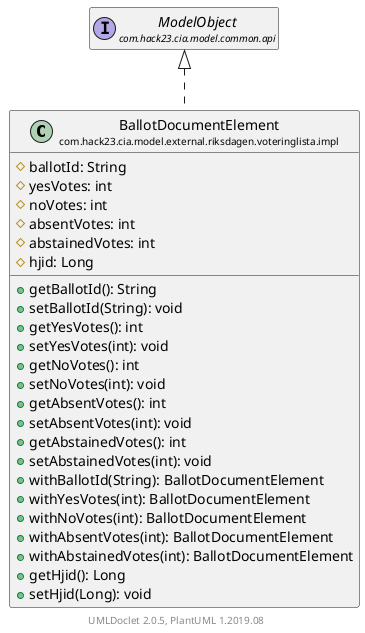 @startuml
    set namespaceSeparator none
    hide empty fields
    hide empty methods

    class "<size:14>BallotDocumentElement\n<size:10>com.hack23.cia.model.external.riksdagen.voteringlista.impl" as com.hack23.cia.model.external.riksdagen.voteringlista.impl.BallotDocumentElement [[BallotDocumentElement.html]] {
        #ballotId: String
        #yesVotes: int
        #noVotes: int
        #absentVotes: int
        #abstainedVotes: int
        #hjid: Long
        +getBallotId(): String
        +setBallotId(String): void
        +getYesVotes(): int
        +setYesVotes(int): void
        +getNoVotes(): int
        +setNoVotes(int): void
        +getAbsentVotes(): int
        +setAbsentVotes(int): void
        +getAbstainedVotes(): int
        +setAbstainedVotes(int): void
        +withBallotId(String): BallotDocumentElement
        +withYesVotes(int): BallotDocumentElement
        +withNoVotes(int): BallotDocumentElement
        +withAbsentVotes(int): BallotDocumentElement
        +withAbstainedVotes(int): BallotDocumentElement
        +getHjid(): Long
        +setHjid(Long): void
    }

    interface "<size:14>ModelObject\n<size:10>com.hack23.cia.model.common.api" as com.hack23.cia.model.common.api.ModelObject

    com.hack23.cia.model.common.api.ModelObject <|.. com.hack23.cia.model.external.riksdagen.voteringlista.impl.BallotDocumentElement

    center footer UMLDoclet 2.0.5, PlantUML 1.2019.08
@enduml

